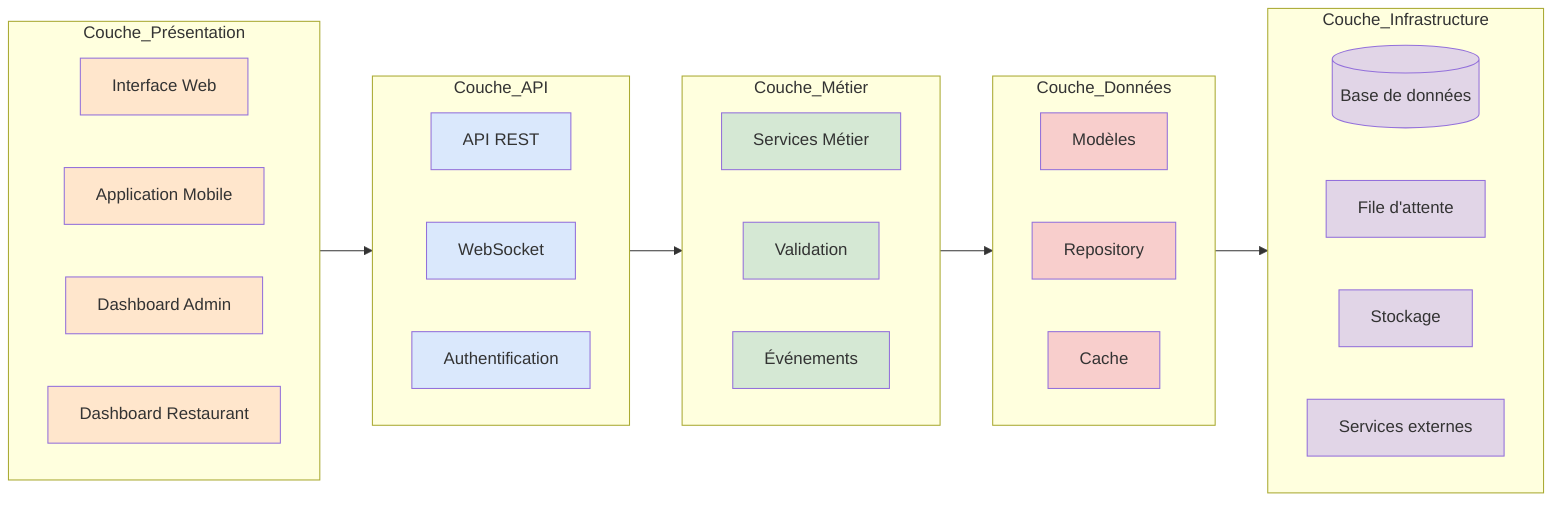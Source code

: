 graph LR
    subgraph Couche_Présentation
        direction LR
        Web[Interface Web]
        Mobile[Application Mobile]
        Admin[Dashboard Admin]
        Restaurant[Dashboard Restaurant]
    end

    subgraph Couche_API
        direction LR
        REST[API REST]
        WS[WebSocket]
        Auth[Authentification]
    end

    subgraph Couche_Métier
        direction LR
        Services[Services Métier]
        Validation[Validation]
        Events[Événements]
    end

    subgraph Couche_Données
        direction LR
        Models[Modèles]
        Repository[Repository]
        Cache[Cache]
    end

    subgraph Couche_Infrastructure
        direction LR
        DB[(Base de données)]
        Queue[File d'attente]
        Storage[Stockage]
        External[Services externes]
    end

    %% Relations entre couches
    Couche_Présentation --> Couche_API
    Couche_API --> Couche_Métier
    Couche_Métier --> Couche_Données
    Couche_Données --> Couche_Infrastructure

    %% Style
    classDef presentation fill:#FFE6CC
    classDef api fill:#DAE8FC
    classDef business fill:#D5E8D4
    classDef data fill:#F8CECC
    classDef infra fill:#E1D5E7

    class Web,Mobile,Admin,Restaurant presentation
    class REST,WS,Auth api
    class Services,Validation,Events business
    class Models,Repository,Cache data
    class DB,Queue,Storage,External infra